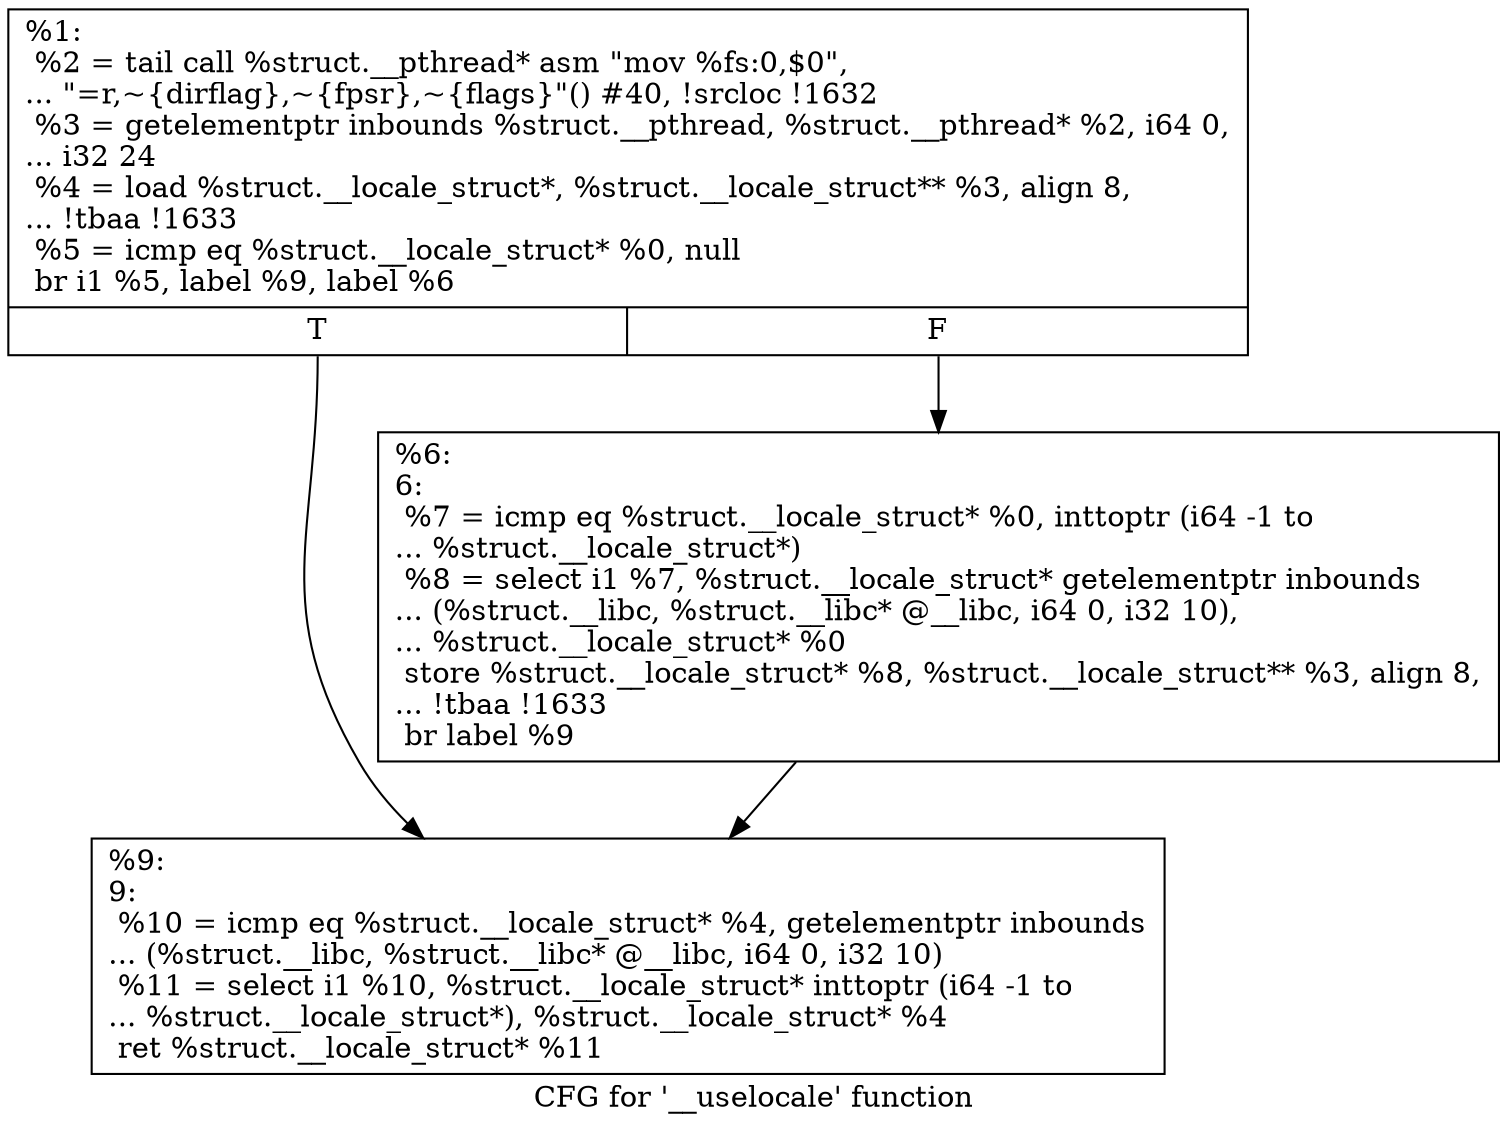 digraph "CFG for '__uselocale' function" {
	label="CFG for '__uselocale' function";

	Node0x1f89360 [shape=record,label="{%1:\l  %2 = tail call %struct.__pthread* asm \"mov %fs:0,$0\",\l... \"=r,~\{dirflag\},~\{fpsr\},~\{flags\}\"() #40, !srcloc !1632\l  %3 = getelementptr inbounds %struct.__pthread, %struct.__pthread* %2, i64 0,\l... i32 24\l  %4 = load %struct.__locale_struct*, %struct.__locale_struct** %3, align 8,\l... !tbaa !1633\l  %5 = icmp eq %struct.__locale_struct* %0, null\l  br i1 %5, label %9, label %6\l|{<s0>T|<s1>F}}"];
	Node0x1f89360:s0 -> Node0x1f89430;
	Node0x1f89360:s1 -> Node0x1f893e0;
	Node0x1f893e0 [shape=record,label="{%6:\l6:                                                \l  %7 = icmp eq %struct.__locale_struct* %0, inttoptr (i64 -1 to\l... %struct.__locale_struct*)\l  %8 = select i1 %7, %struct.__locale_struct* getelementptr inbounds\l... (%struct.__libc, %struct.__libc* @__libc, i64 0, i32 10),\l... %struct.__locale_struct* %0\l  store %struct.__locale_struct* %8, %struct.__locale_struct** %3, align 8,\l... !tbaa !1633\l  br label %9\l}"];
	Node0x1f893e0 -> Node0x1f89430;
	Node0x1f89430 [shape=record,label="{%9:\l9:                                                \l  %10 = icmp eq %struct.__locale_struct* %4, getelementptr inbounds\l... (%struct.__libc, %struct.__libc* @__libc, i64 0, i32 10)\l  %11 = select i1 %10, %struct.__locale_struct* inttoptr (i64 -1 to\l... %struct.__locale_struct*), %struct.__locale_struct* %4\l  ret %struct.__locale_struct* %11\l}"];
}
